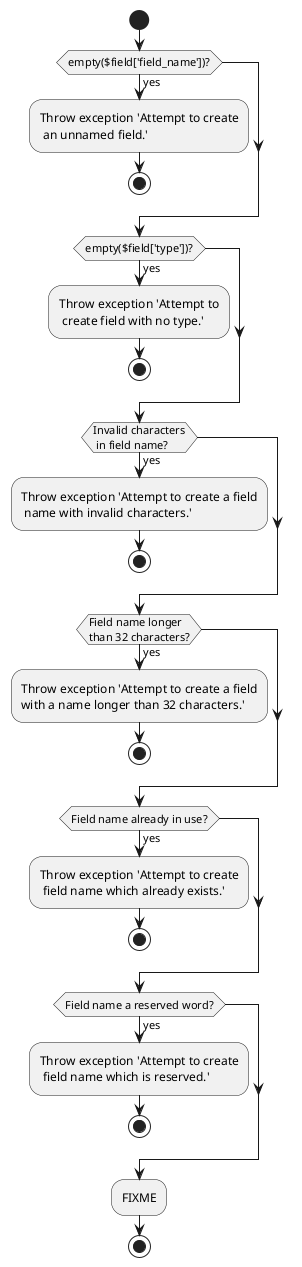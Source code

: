 @startuml

start
if (empty($field['field_name'])?) then (yes)
  :Throw exception 'Attempt to create\n an unnamed field.';
  stop
endif
if (empty($field['type'])?) then (yes)
  :Throw exception 'Attempt to\n create field with no type.';
  stop
endif
if (Invalid characters\n in field name?) then (yes)
  :Throw exception 'Attempt to create a field\n name with invalid characters.';
  stop
endif
if (Field name longer\nthan 32 characters?) then (yes)
  :Throw exception 'Attempt to create a field
  with a name longer than 32 characters.';
  stop
endif
if (Field name already in use?) then (yes)
  :Throw exception 'Attempt to create\n field name which already exists.';
  stop
endif
if (Field name a reserved word?) then (yes)
  :Throw exception 'Attempt to create\n field name which is reserved.';
  stop
endif
:FIXME;
stop

@enduml